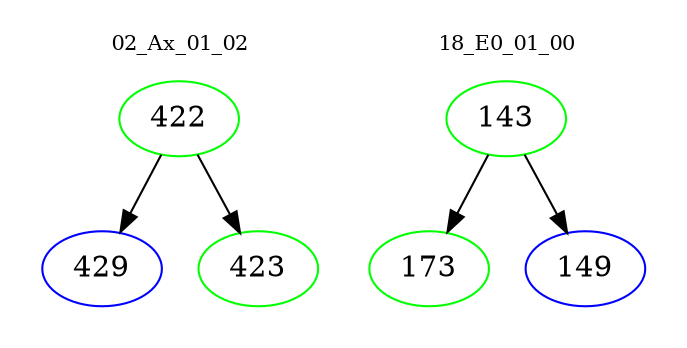 digraph{
subgraph cluster_0 {
color = white
label = "02_Ax_01_02";
fontsize=10;
T0_422 [label="422", color="green"]
T0_422 -> T0_429 [color="black"]
T0_429 [label="429", color="blue"]
T0_422 -> T0_423 [color="black"]
T0_423 [label="423", color="green"]
}
subgraph cluster_1 {
color = white
label = "18_E0_01_00";
fontsize=10;
T1_143 [label="143", color="green"]
T1_143 -> T1_173 [color="black"]
T1_173 [label="173", color="green"]
T1_143 -> T1_149 [color="black"]
T1_149 [label="149", color="blue"]
}
}
